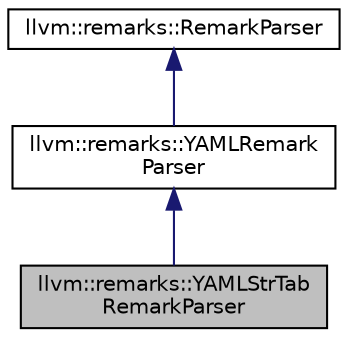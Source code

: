 digraph "llvm::remarks::YAMLStrTabRemarkParser"
{
 // LATEX_PDF_SIZE
  bgcolor="transparent";
  edge [fontname="Helvetica",fontsize="10",labelfontname="Helvetica",labelfontsize="10"];
  node [fontname="Helvetica",fontsize="10",shape=record];
  Node1 [label="llvm::remarks::YAMLStrTab\lRemarkParser",height=0.2,width=0.4,color="black", fillcolor="grey75", style="filled", fontcolor="black",tooltip="YAML with a string table to Remark parser."];
  Node2 -> Node1 [dir="back",color="midnightblue",fontsize="10",style="solid",fontname="Helvetica"];
  Node2 [label="llvm::remarks::YAMLRemark\lParser",height=0.2,width=0.4,color="black",URL="$structllvm_1_1remarks_1_1YAMLRemarkParser.html",tooltip="Regular YAML to Remark parser."];
  Node3 -> Node2 [dir="back",color="midnightblue",fontsize="10",style="solid",fontname="Helvetica"];
  Node3 [label="llvm::remarks::RemarkParser",height=0.2,width=0.4,color="black",URL="$structllvm_1_1remarks_1_1RemarkParser.html",tooltip="Parser used to parse a raw buffer to remarks::Remark objects."];
}
